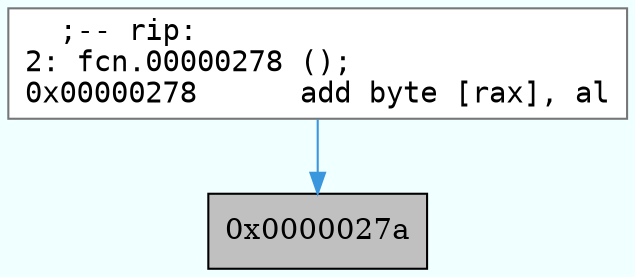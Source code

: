 digraph code {
	graph [bgcolor=azure fontsize=8 fontname="Courier" splines="ortho"];
	node [fillcolor=gray style=filled shape=box];
	edge [arrowhead="normal"];
	"0x00000278" [URL="fcn.00000278/0x00000278", fillcolor="white",color="#767676", fontname="Courier",label="  ;-- rip:\l2: fcn.00000278 ();\l0x00000278      add byte [rax], al\l"]
        "0x00000278" -> "0x0000027a" [color="#3a96dd"];
}
